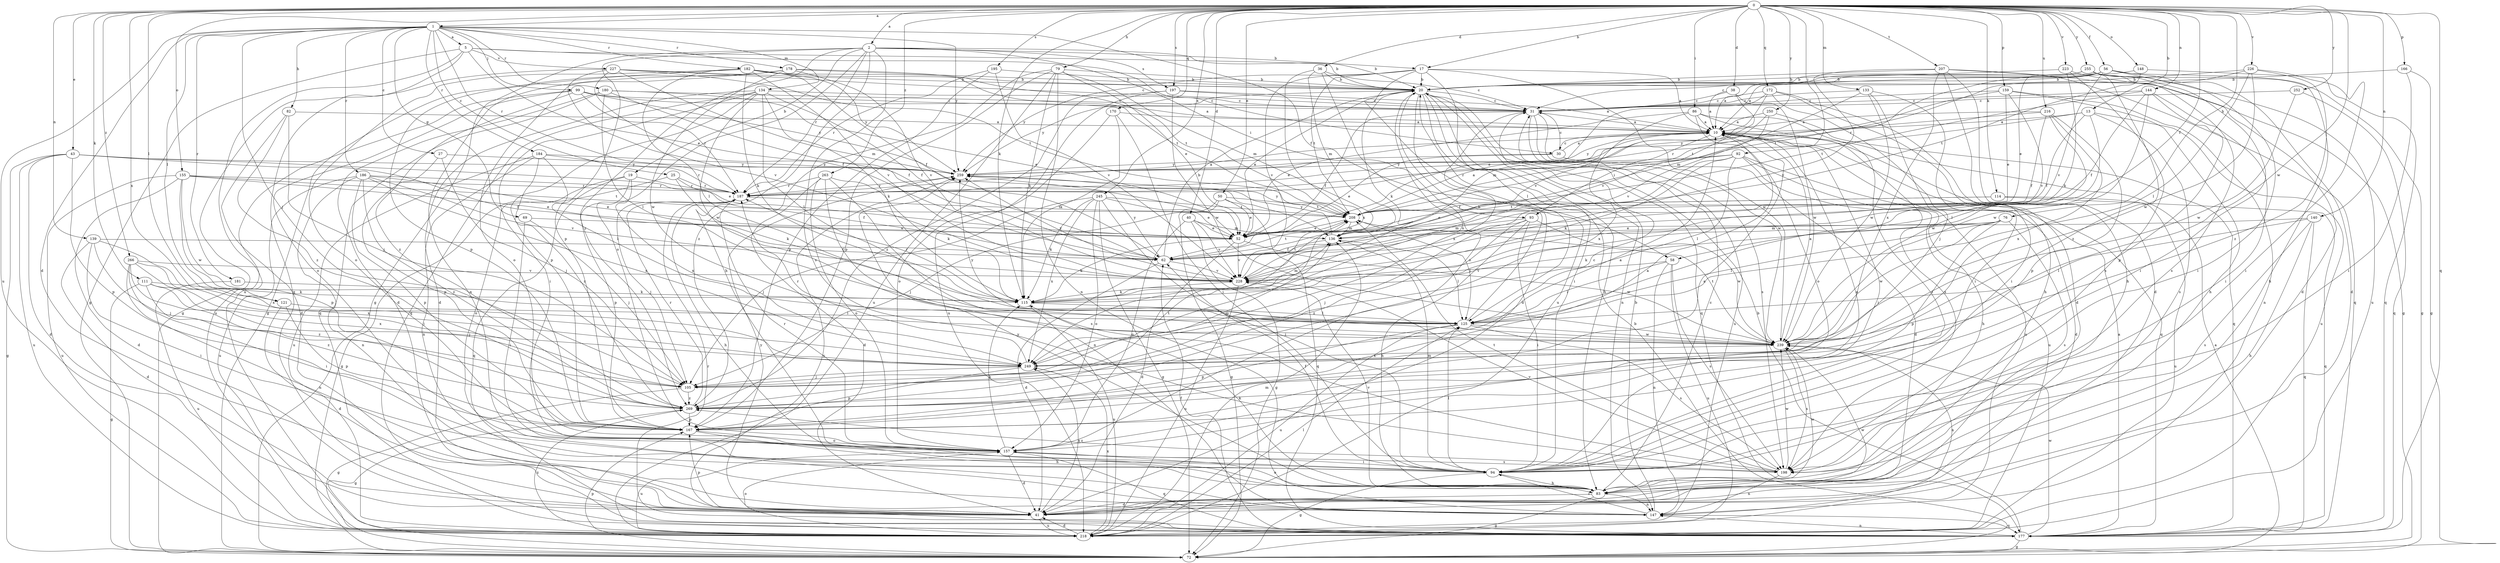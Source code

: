 strict digraph  {
0;
1;
2;
5;
10;
13;
17;
19;
20;
25;
27;
30;
31;
36;
38;
40;
41;
43;
50;
52;
56;
58;
62;
69;
72;
76;
79;
82;
83;
86;
92;
93;
94;
99;
105;
111;
114;
115;
121;
125;
133;
134;
136;
139;
140;
144;
147;
148;
155;
157;
159;
166;
167;
170;
172;
177;
178;
180;
181;
182;
184;
186;
187;
195;
197;
198;
207;
208;
216;
218;
223;
226;
227;
228;
239;
245;
249;
250;
252;
255;
259;
263;
266;
269;
0 -> 1  [label=a];
0 -> 2  [label=a];
0 -> 13  [label=b];
0 -> 17  [label=b];
0 -> 36  [label=d];
0 -> 38  [label=d];
0 -> 40  [label=d];
0 -> 43  [label=e];
0 -> 50  [label=e];
0 -> 56  [label=f];
0 -> 58  [label=f];
0 -> 76  [label=h];
0 -> 79  [label=h];
0 -> 86  [label=i];
0 -> 92  [label=i];
0 -> 111  [label=k];
0 -> 114  [label=k];
0 -> 115  [label=k];
0 -> 121  [label=l];
0 -> 133  [label=m];
0 -> 139  [label=n];
0 -> 140  [label=n];
0 -> 144  [label=n];
0 -> 148  [label=o];
0 -> 155  [label=o];
0 -> 159  [label=p];
0 -> 166  [label=p];
0 -> 170  [label=q];
0 -> 172  [label=q];
0 -> 177  [label=q];
0 -> 195  [label=s];
0 -> 197  [label=s];
0 -> 207  [label=t];
0 -> 216  [label=u];
0 -> 223  [label=v];
0 -> 226  [label=v];
0 -> 239  [label=w];
0 -> 245  [label=x];
0 -> 249  [label=x];
0 -> 250  [label=y];
0 -> 252  [label=y];
0 -> 255  [label=y];
0 -> 263  [label=z];
0 -> 266  [label=z];
1 -> 5  [label=a];
1 -> 25  [label=c];
1 -> 27  [label=c];
1 -> 41  [label=d];
1 -> 58  [label=f];
1 -> 69  [label=g];
1 -> 82  [label=h];
1 -> 99  [label=j];
1 -> 105  [label=j];
1 -> 121  [label=l];
1 -> 134  [label=m];
1 -> 178  [label=r];
1 -> 180  [label=r];
1 -> 181  [label=r];
1 -> 182  [label=r];
1 -> 184  [label=r];
1 -> 186  [label=r];
1 -> 187  [label=r];
1 -> 218  [label=u];
1 -> 259  [label=y];
2 -> 17  [label=b];
2 -> 19  [label=b];
2 -> 20  [label=b];
2 -> 72  [label=g];
2 -> 83  [label=h];
2 -> 93  [label=i];
2 -> 157  [label=o];
2 -> 167  [label=p];
2 -> 187  [label=r];
2 -> 197  [label=s];
2 -> 198  [label=s];
2 -> 269  [label=z];
5 -> 20  [label=b];
5 -> 30  [label=c];
5 -> 52  [label=e];
5 -> 72  [label=g];
5 -> 177  [label=q];
5 -> 218  [label=u];
5 -> 227  [label=v];
10 -> 30  [label=c];
10 -> 93  [label=i];
10 -> 94  [label=i];
10 -> 157  [label=o];
10 -> 177  [label=q];
10 -> 218  [label=u];
10 -> 259  [label=y];
13 -> 10  [label=a];
13 -> 62  [label=f];
13 -> 125  [label=l];
13 -> 187  [label=r];
13 -> 198  [label=s];
13 -> 218  [label=u];
17 -> 10  [label=a];
17 -> 20  [label=b];
17 -> 125  [label=l];
17 -> 208  [label=t];
17 -> 218  [label=u];
17 -> 228  [label=v];
17 -> 239  [label=w];
17 -> 259  [label=y];
19 -> 72  [label=g];
19 -> 167  [label=p];
19 -> 177  [label=q];
19 -> 187  [label=r];
19 -> 249  [label=x];
20 -> 31  [label=c];
20 -> 41  [label=d];
20 -> 52  [label=e];
20 -> 83  [label=h];
20 -> 94  [label=i];
20 -> 115  [label=k];
20 -> 147  [label=n];
20 -> 177  [label=q];
20 -> 249  [label=x];
20 -> 259  [label=y];
25 -> 62  [label=f];
25 -> 115  [label=k];
25 -> 157  [label=o];
25 -> 187  [label=r];
27 -> 105  [label=j];
27 -> 167  [label=p];
27 -> 259  [label=y];
30 -> 10  [label=a];
30 -> 31  [label=c];
30 -> 41  [label=d];
30 -> 52  [label=e];
30 -> 259  [label=y];
31 -> 10  [label=a];
31 -> 62  [label=f];
31 -> 198  [label=s];
31 -> 218  [label=u];
31 -> 239  [label=w];
31 -> 249  [label=x];
36 -> 20  [label=b];
36 -> 31  [label=c];
36 -> 136  [label=m];
36 -> 157  [label=o];
36 -> 249  [label=x];
38 -> 10  [label=a];
38 -> 31  [label=c];
38 -> 228  [label=v];
38 -> 239  [label=w];
40 -> 52  [label=e];
40 -> 72  [label=g];
40 -> 136  [label=m];
40 -> 157  [label=o];
40 -> 228  [label=v];
41 -> 167  [label=p];
41 -> 218  [label=u];
41 -> 239  [label=w];
41 -> 249  [label=x];
41 -> 259  [label=y];
43 -> 41  [label=d];
43 -> 52  [label=e];
43 -> 62  [label=f];
43 -> 72  [label=g];
43 -> 167  [label=p];
43 -> 218  [label=u];
43 -> 259  [label=y];
50 -> 52  [label=e];
50 -> 72  [label=g];
50 -> 105  [label=j];
50 -> 177  [label=q];
50 -> 208  [label=t];
52 -> 41  [label=d];
52 -> 115  [label=k];
52 -> 228  [label=v];
52 -> 239  [label=w];
56 -> 10  [label=a];
56 -> 20  [label=b];
56 -> 41  [label=d];
56 -> 52  [label=e];
56 -> 83  [label=h];
56 -> 94  [label=i];
56 -> 208  [label=t];
56 -> 228  [label=v];
58 -> 125  [label=l];
58 -> 147  [label=n];
58 -> 198  [label=s];
58 -> 218  [label=u];
58 -> 228  [label=v];
62 -> 20  [label=b];
62 -> 41  [label=d];
62 -> 208  [label=t];
62 -> 228  [label=v];
62 -> 259  [label=y];
69 -> 52  [label=e];
69 -> 94  [label=i];
69 -> 105  [label=j];
72 -> 10  [label=a];
72 -> 20  [label=b];
72 -> 167  [label=p];
76 -> 52  [label=e];
76 -> 115  [label=k];
76 -> 125  [label=l];
76 -> 167  [label=p];
76 -> 198  [label=s];
76 -> 239  [label=w];
79 -> 20  [label=b];
79 -> 52  [label=e];
79 -> 115  [label=k];
79 -> 136  [label=m];
79 -> 147  [label=n];
79 -> 167  [label=p];
79 -> 218  [label=u];
79 -> 269  [label=z];
82 -> 10  [label=a];
82 -> 41  [label=d];
82 -> 105  [label=j];
82 -> 269  [label=z];
83 -> 31  [label=c];
83 -> 41  [label=d];
83 -> 72  [label=g];
83 -> 115  [label=k];
83 -> 147  [label=n];
83 -> 157  [label=o];
83 -> 228  [label=v];
83 -> 239  [label=w];
83 -> 259  [label=y];
86 -> 10  [label=a];
86 -> 52  [label=e];
86 -> 94  [label=i];
86 -> 157  [label=o];
86 -> 198  [label=s];
86 -> 249  [label=x];
92 -> 41  [label=d];
92 -> 62  [label=f];
92 -> 83  [label=h];
92 -> 115  [label=k];
92 -> 125  [label=l];
92 -> 187  [label=r];
92 -> 218  [label=u];
92 -> 259  [label=y];
93 -> 83  [label=h];
93 -> 94  [label=i];
93 -> 105  [label=j];
93 -> 136  [label=m];
93 -> 239  [label=w];
93 -> 269  [label=z];
94 -> 62  [label=f];
94 -> 72  [label=g];
94 -> 83  [label=h];
94 -> 125  [label=l];
94 -> 136  [label=m];
99 -> 10  [label=a];
99 -> 31  [label=c];
99 -> 157  [label=o];
99 -> 187  [label=r];
99 -> 218  [label=u];
99 -> 259  [label=y];
99 -> 269  [label=z];
105 -> 10  [label=a];
105 -> 72  [label=g];
105 -> 136  [label=m];
105 -> 269  [label=z];
111 -> 72  [label=g];
111 -> 105  [label=j];
111 -> 115  [label=k];
111 -> 249  [label=x];
111 -> 269  [label=z];
114 -> 52  [label=e];
114 -> 177  [label=q];
114 -> 208  [label=t];
114 -> 218  [label=u];
115 -> 125  [label=l];
115 -> 136  [label=m];
115 -> 187  [label=r];
115 -> 218  [label=u];
121 -> 41  [label=d];
121 -> 125  [label=l];
121 -> 167  [label=p];
125 -> 20  [label=b];
125 -> 167  [label=p];
125 -> 198  [label=s];
125 -> 218  [label=u];
125 -> 239  [label=w];
133 -> 31  [label=c];
133 -> 94  [label=i];
133 -> 105  [label=j];
133 -> 136  [label=m];
133 -> 239  [label=w];
134 -> 31  [label=c];
134 -> 41  [label=d];
134 -> 62  [label=f];
134 -> 94  [label=i];
134 -> 115  [label=k];
134 -> 125  [label=l];
134 -> 167  [label=p];
134 -> 177  [label=q];
134 -> 239  [label=w];
136 -> 62  [label=f];
136 -> 125  [label=l];
136 -> 259  [label=y];
139 -> 41  [label=d];
139 -> 62  [label=f];
139 -> 94  [label=i];
139 -> 105  [label=j];
139 -> 249  [label=x];
140 -> 83  [label=h];
140 -> 125  [label=l];
140 -> 136  [label=m];
140 -> 177  [label=q];
140 -> 198  [label=s];
144 -> 31  [label=c];
144 -> 62  [label=f];
144 -> 94  [label=i];
144 -> 167  [label=p];
144 -> 208  [label=t];
144 -> 239  [label=w];
147 -> 20  [label=b];
147 -> 94  [label=i];
147 -> 177  [label=q];
148 -> 20  [label=b];
148 -> 177  [label=q];
148 -> 208  [label=t];
155 -> 41  [label=d];
155 -> 52  [label=e];
155 -> 167  [label=p];
155 -> 187  [label=r];
155 -> 208  [label=t];
155 -> 218  [label=u];
155 -> 239  [label=w];
157 -> 41  [label=d];
157 -> 94  [label=i];
157 -> 115  [label=k];
157 -> 177  [label=q];
157 -> 187  [label=r];
157 -> 198  [label=s];
157 -> 218  [label=u];
159 -> 31  [label=c];
159 -> 52  [label=e];
159 -> 83  [label=h];
159 -> 147  [label=n];
159 -> 208  [label=t];
159 -> 228  [label=v];
166 -> 20  [label=b];
166 -> 72  [label=g];
166 -> 94  [label=i];
167 -> 10  [label=a];
167 -> 83  [label=h];
167 -> 157  [label=o];
170 -> 10  [label=a];
170 -> 94  [label=i];
170 -> 115  [label=k];
170 -> 157  [label=o];
172 -> 31  [label=c];
172 -> 41  [label=d];
172 -> 52  [label=e];
172 -> 83  [label=h];
172 -> 94  [label=i];
172 -> 228  [label=v];
177 -> 10  [label=a];
177 -> 20  [label=b];
177 -> 62  [label=f];
177 -> 72  [label=g];
177 -> 147  [label=n];
177 -> 187  [label=r];
177 -> 239  [label=w];
177 -> 259  [label=y];
178 -> 20  [label=b];
178 -> 72  [label=g];
178 -> 147  [label=n];
178 -> 157  [label=o];
178 -> 208  [label=t];
178 -> 228  [label=v];
178 -> 239  [label=w];
180 -> 31  [label=c];
180 -> 41  [label=d];
180 -> 52  [label=e];
180 -> 62  [label=f];
180 -> 125  [label=l];
180 -> 177  [label=q];
181 -> 115  [label=k];
181 -> 218  [label=u];
182 -> 20  [label=b];
182 -> 62  [label=f];
182 -> 115  [label=k];
182 -> 125  [label=l];
182 -> 157  [label=o];
182 -> 167  [label=p];
182 -> 208  [label=t];
182 -> 228  [label=v];
182 -> 259  [label=y];
184 -> 125  [label=l];
184 -> 147  [label=n];
184 -> 187  [label=r];
184 -> 218  [label=u];
184 -> 259  [label=y];
184 -> 269  [label=z];
186 -> 52  [label=e];
186 -> 147  [label=n];
186 -> 167  [label=p];
186 -> 187  [label=r];
186 -> 218  [label=u];
186 -> 228  [label=v];
186 -> 249  [label=x];
186 -> 269  [label=z];
187 -> 10  [label=a];
187 -> 83  [label=h];
187 -> 105  [label=j];
187 -> 208  [label=t];
195 -> 20  [label=b];
195 -> 167  [label=p];
195 -> 187  [label=r];
195 -> 228  [label=v];
197 -> 10  [label=a];
197 -> 31  [label=c];
197 -> 218  [label=u];
197 -> 239  [label=w];
197 -> 269  [label=z];
198 -> 147  [label=n];
198 -> 208  [label=t];
198 -> 228  [label=v];
198 -> 239  [label=w];
198 -> 269  [label=z];
207 -> 20  [label=b];
207 -> 41  [label=d];
207 -> 72  [label=g];
207 -> 83  [label=h];
207 -> 177  [label=q];
207 -> 228  [label=v];
207 -> 249  [label=x];
208 -> 10  [label=a];
208 -> 52  [label=e];
208 -> 125  [label=l];
208 -> 136  [label=m];
208 -> 259  [label=y];
216 -> 10  [label=a];
216 -> 62  [label=f];
216 -> 167  [label=p];
216 -> 239  [label=w];
216 -> 249  [label=x];
216 -> 259  [label=y];
218 -> 41  [label=d];
218 -> 125  [label=l];
218 -> 136  [label=m];
218 -> 157  [label=o];
218 -> 249  [label=x];
218 -> 269  [label=z];
223 -> 20  [label=b];
223 -> 41  [label=d];
223 -> 115  [label=k];
223 -> 198  [label=s];
226 -> 20  [label=b];
226 -> 94  [label=i];
226 -> 125  [label=l];
226 -> 187  [label=r];
226 -> 239  [label=w];
226 -> 269  [label=z];
227 -> 20  [label=b];
227 -> 31  [label=c];
227 -> 62  [label=f];
227 -> 72  [label=g];
227 -> 136  [label=m];
227 -> 208  [label=t];
227 -> 228  [label=v];
228 -> 115  [label=k];
228 -> 208  [label=t];
228 -> 218  [label=u];
228 -> 259  [label=y];
239 -> 10  [label=a];
239 -> 147  [label=n];
239 -> 198  [label=s];
239 -> 208  [label=t];
239 -> 249  [label=x];
239 -> 259  [label=y];
245 -> 52  [label=e];
245 -> 72  [label=g];
245 -> 94  [label=i];
245 -> 105  [label=j];
245 -> 115  [label=k];
245 -> 157  [label=o];
245 -> 208  [label=t];
245 -> 249  [label=x];
249 -> 105  [label=j];
249 -> 167  [label=p];
249 -> 187  [label=r];
250 -> 10  [label=a];
250 -> 136  [label=m];
250 -> 177  [label=q];
250 -> 228  [label=v];
252 -> 31  [label=c];
252 -> 177  [label=q];
252 -> 239  [label=w];
255 -> 10  [label=a];
255 -> 20  [label=b];
255 -> 31  [label=c];
255 -> 72  [label=g];
255 -> 94  [label=i];
255 -> 198  [label=s];
255 -> 218  [label=u];
255 -> 269  [label=z];
259 -> 187  [label=r];
263 -> 41  [label=d];
263 -> 115  [label=k];
263 -> 147  [label=n];
263 -> 157  [label=o];
263 -> 187  [label=r];
263 -> 198  [label=s];
266 -> 94  [label=i];
266 -> 105  [label=j];
266 -> 147  [label=n];
266 -> 228  [label=v];
266 -> 249  [label=x];
266 -> 269  [label=z];
269 -> 10  [label=a];
269 -> 31  [label=c];
269 -> 72  [label=g];
269 -> 167  [label=p];
269 -> 187  [label=r];
269 -> 208  [label=t];
}
